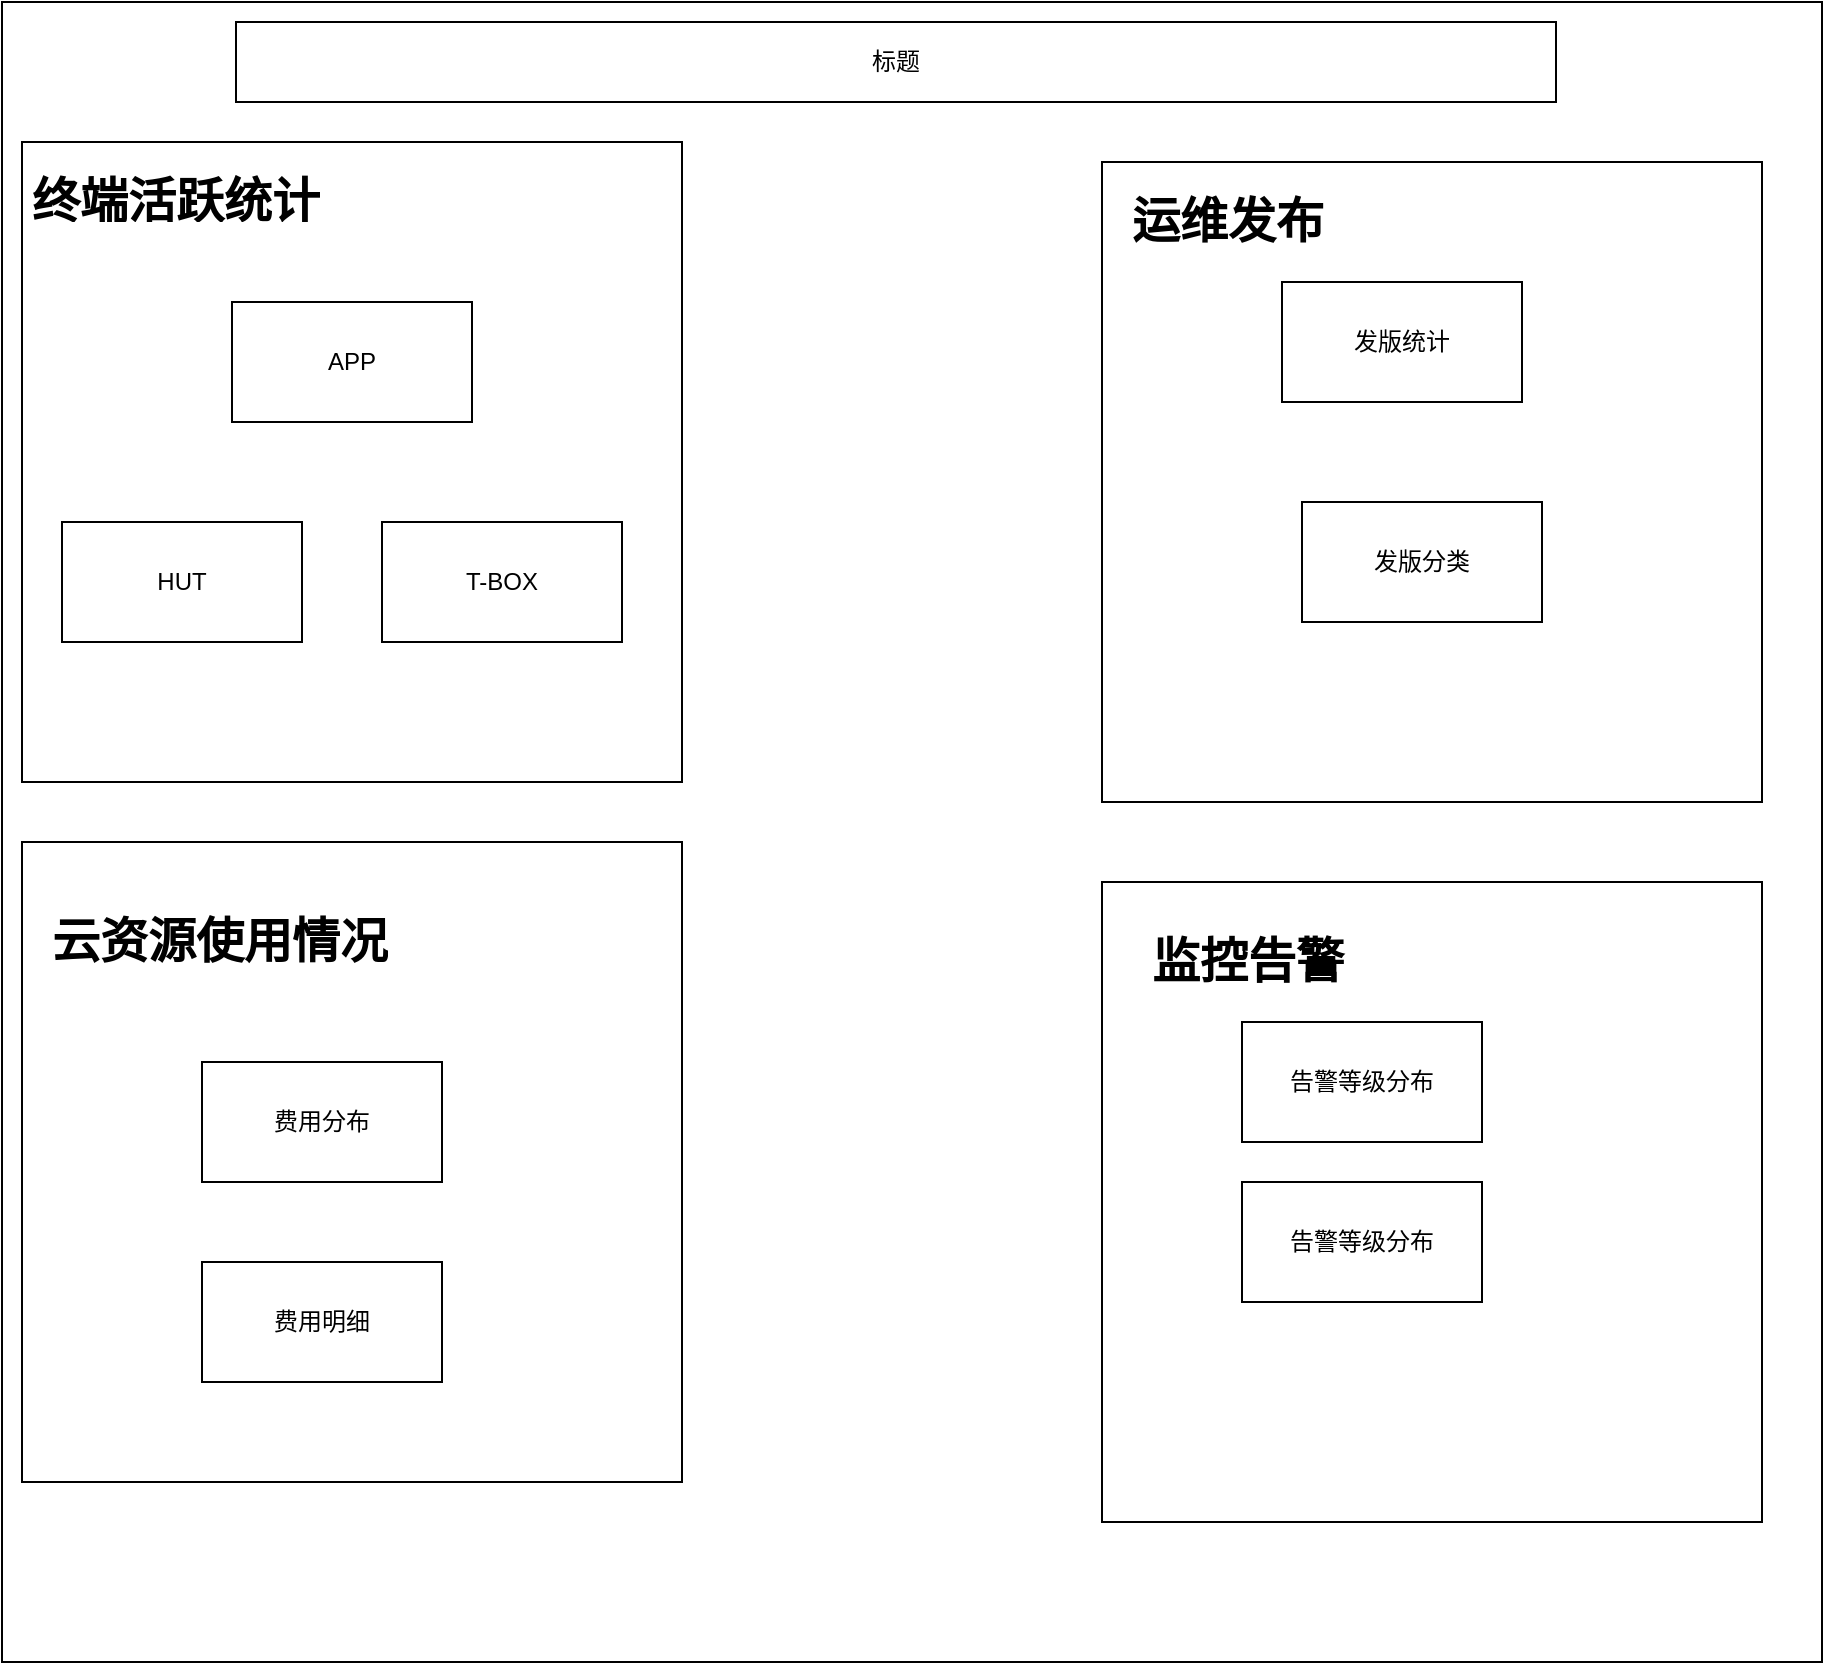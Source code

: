 <mxfile version="15.7.4" type="github">
  <diagram id="Iiyaee4HFlRJPciN_uw2" name="第 1 页">
    <mxGraphModel dx="1422" dy="762" grid="1" gridSize="10" guides="1" tooltips="1" connect="1" arrows="1" fold="1" page="1" pageScale="1" pageWidth="827" pageHeight="1169" math="0" shadow="0">
      <root>
        <mxCell id="0" />
        <mxCell id="1" parent="0" />
        <mxCell id="VM2PkTqM5a7MPVvvmX7i-1" value="" style="rounded=0;whiteSpace=wrap;html=1;" vertex="1" parent="1">
          <mxGeometry x="50" y="30" width="910" height="830" as="geometry" />
        </mxCell>
        <mxCell id="VM2PkTqM5a7MPVvvmX7i-3" value="标题" style="rounded=0;whiteSpace=wrap;html=1;" vertex="1" parent="1">
          <mxGeometry x="167" y="40" width="660" height="40" as="geometry" />
        </mxCell>
        <mxCell id="VM2PkTqM5a7MPVvvmX7i-4" value="" style="rounded=0;whiteSpace=wrap;html=1;" vertex="1" parent="1">
          <mxGeometry x="60" y="100" width="330" height="320" as="geometry" />
        </mxCell>
        <mxCell id="VM2PkTqM5a7MPVvvmX7i-7" value="&lt;h1&gt;终端活跃统计&lt;/h1&gt;" style="text;html=1;strokeColor=none;fillColor=none;spacing=5;spacingTop=-20;whiteSpace=wrap;overflow=hidden;rounded=0;" vertex="1" parent="1">
          <mxGeometry x="60" y="110" width="160" height="30" as="geometry" />
        </mxCell>
        <mxCell id="VM2PkTqM5a7MPVvvmX7i-8" value="APP" style="rounded=0;whiteSpace=wrap;html=1;" vertex="1" parent="1">
          <mxGeometry x="165" y="180" width="120" height="60" as="geometry" />
        </mxCell>
        <mxCell id="VM2PkTqM5a7MPVvvmX7i-9" value="T-BOX" style="rounded=0;whiteSpace=wrap;html=1;" vertex="1" parent="1">
          <mxGeometry x="240" y="290" width="120" height="60" as="geometry" />
        </mxCell>
        <mxCell id="VM2PkTqM5a7MPVvvmX7i-10" value="HUT" style="rounded=0;whiteSpace=wrap;html=1;" vertex="1" parent="1">
          <mxGeometry x="80" y="290" width="120" height="60" as="geometry" />
        </mxCell>
        <mxCell id="VM2PkTqM5a7MPVvvmX7i-11" value="" style="rounded=0;whiteSpace=wrap;html=1;" vertex="1" parent="1">
          <mxGeometry x="60" y="450" width="330" height="320" as="geometry" />
        </mxCell>
        <mxCell id="VM2PkTqM5a7MPVvvmX7i-13" value="&lt;h1&gt;云资源使用情况&lt;/h1&gt;" style="text;html=1;strokeColor=none;fillColor=none;spacing=5;spacingTop=-20;whiteSpace=wrap;overflow=hidden;rounded=0;" vertex="1" parent="1">
          <mxGeometry x="70" y="480" width="200" height="40" as="geometry" />
        </mxCell>
        <mxCell id="VM2PkTqM5a7MPVvvmX7i-14" value="费用分布" style="rounded=0;whiteSpace=wrap;html=1;" vertex="1" parent="1">
          <mxGeometry x="150" y="560" width="120" height="60" as="geometry" />
        </mxCell>
        <mxCell id="VM2PkTqM5a7MPVvvmX7i-15" value="费用明细" style="rounded=0;whiteSpace=wrap;html=1;" vertex="1" parent="1">
          <mxGeometry x="150" y="660" width="120" height="60" as="geometry" />
        </mxCell>
        <mxCell id="VM2PkTqM5a7MPVvvmX7i-16" value="" style="rounded=0;whiteSpace=wrap;html=1;" vertex="1" parent="1">
          <mxGeometry x="600" y="110" width="330" height="320" as="geometry" />
        </mxCell>
        <mxCell id="VM2PkTqM5a7MPVvvmX7i-17" value="&lt;h1&gt;运维发布&lt;/h1&gt;" style="text;html=1;strokeColor=none;fillColor=none;spacing=5;spacingTop=-20;whiteSpace=wrap;overflow=hidden;rounded=0;" vertex="1" parent="1">
          <mxGeometry x="610" y="120" width="200" height="40" as="geometry" />
        </mxCell>
        <mxCell id="VM2PkTqM5a7MPVvvmX7i-18" value="发版统计" style="rounded=0;whiteSpace=wrap;html=1;" vertex="1" parent="1">
          <mxGeometry x="690" y="170" width="120" height="60" as="geometry" />
        </mxCell>
        <mxCell id="VM2PkTqM5a7MPVvvmX7i-19" value="发版分类" style="rounded=0;whiteSpace=wrap;html=1;" vertex="1" parent="1">
          <mxGeometry x="700" y="280" width="120" height="60" as="geometry" />
        </mxCell>
        <mxCell id="VM2PkTqM5a7MPVvvmX7i-20" value="" style="rounded=0;whiteSpace=wrap;html=1;" vertex="1" parent="1">
          <mxGeometry x="600" y="470" width="330" height="320" as="geometry" />
        </mxCell>
        <mxCell id="VM2PkTqM5a7MPVvvmX7i-21" value="&lt;h1&gt;监控告警&lt;span style=&quot;white-space: pre&quot;&gt;	&lt;/span&gt;&lt;/h1&gt;" style="text;html=1;strokeColor=none;fillColor=none;spacing=5;spacingTop=-20;whiteSpace=wrap;overflow=hidden;rounded=0;" vertex="1" parent="1">
          <mxGeometry x="620" y="490" width="200" height="40" as="geometry" />
        </mxCell>
        <mxCell id="VM2PkTqM5a7MPVvvmX7i-22" value="告警等级分布" style="rounded=0;whiteSpace=wrap;html=1;" vertex="1" parent="1">
          <mxGeometry x="670" y="540" width="120" height="60" as="geometry" />
        </mxCell>
        <mxCell id="VM2PkTqM5a7MPVvvmX7i-23" value="告警等级分布" style="rounded=0;whiteSpace=wrap;html=1;" vertex="1" parent="1">
          <mxGeometry x="670" y="620" width="120" height="60" as="geometry" />
        </mxCell>
      </root>
    </mxGraphModel>
  </diagram>
</mxfile>
